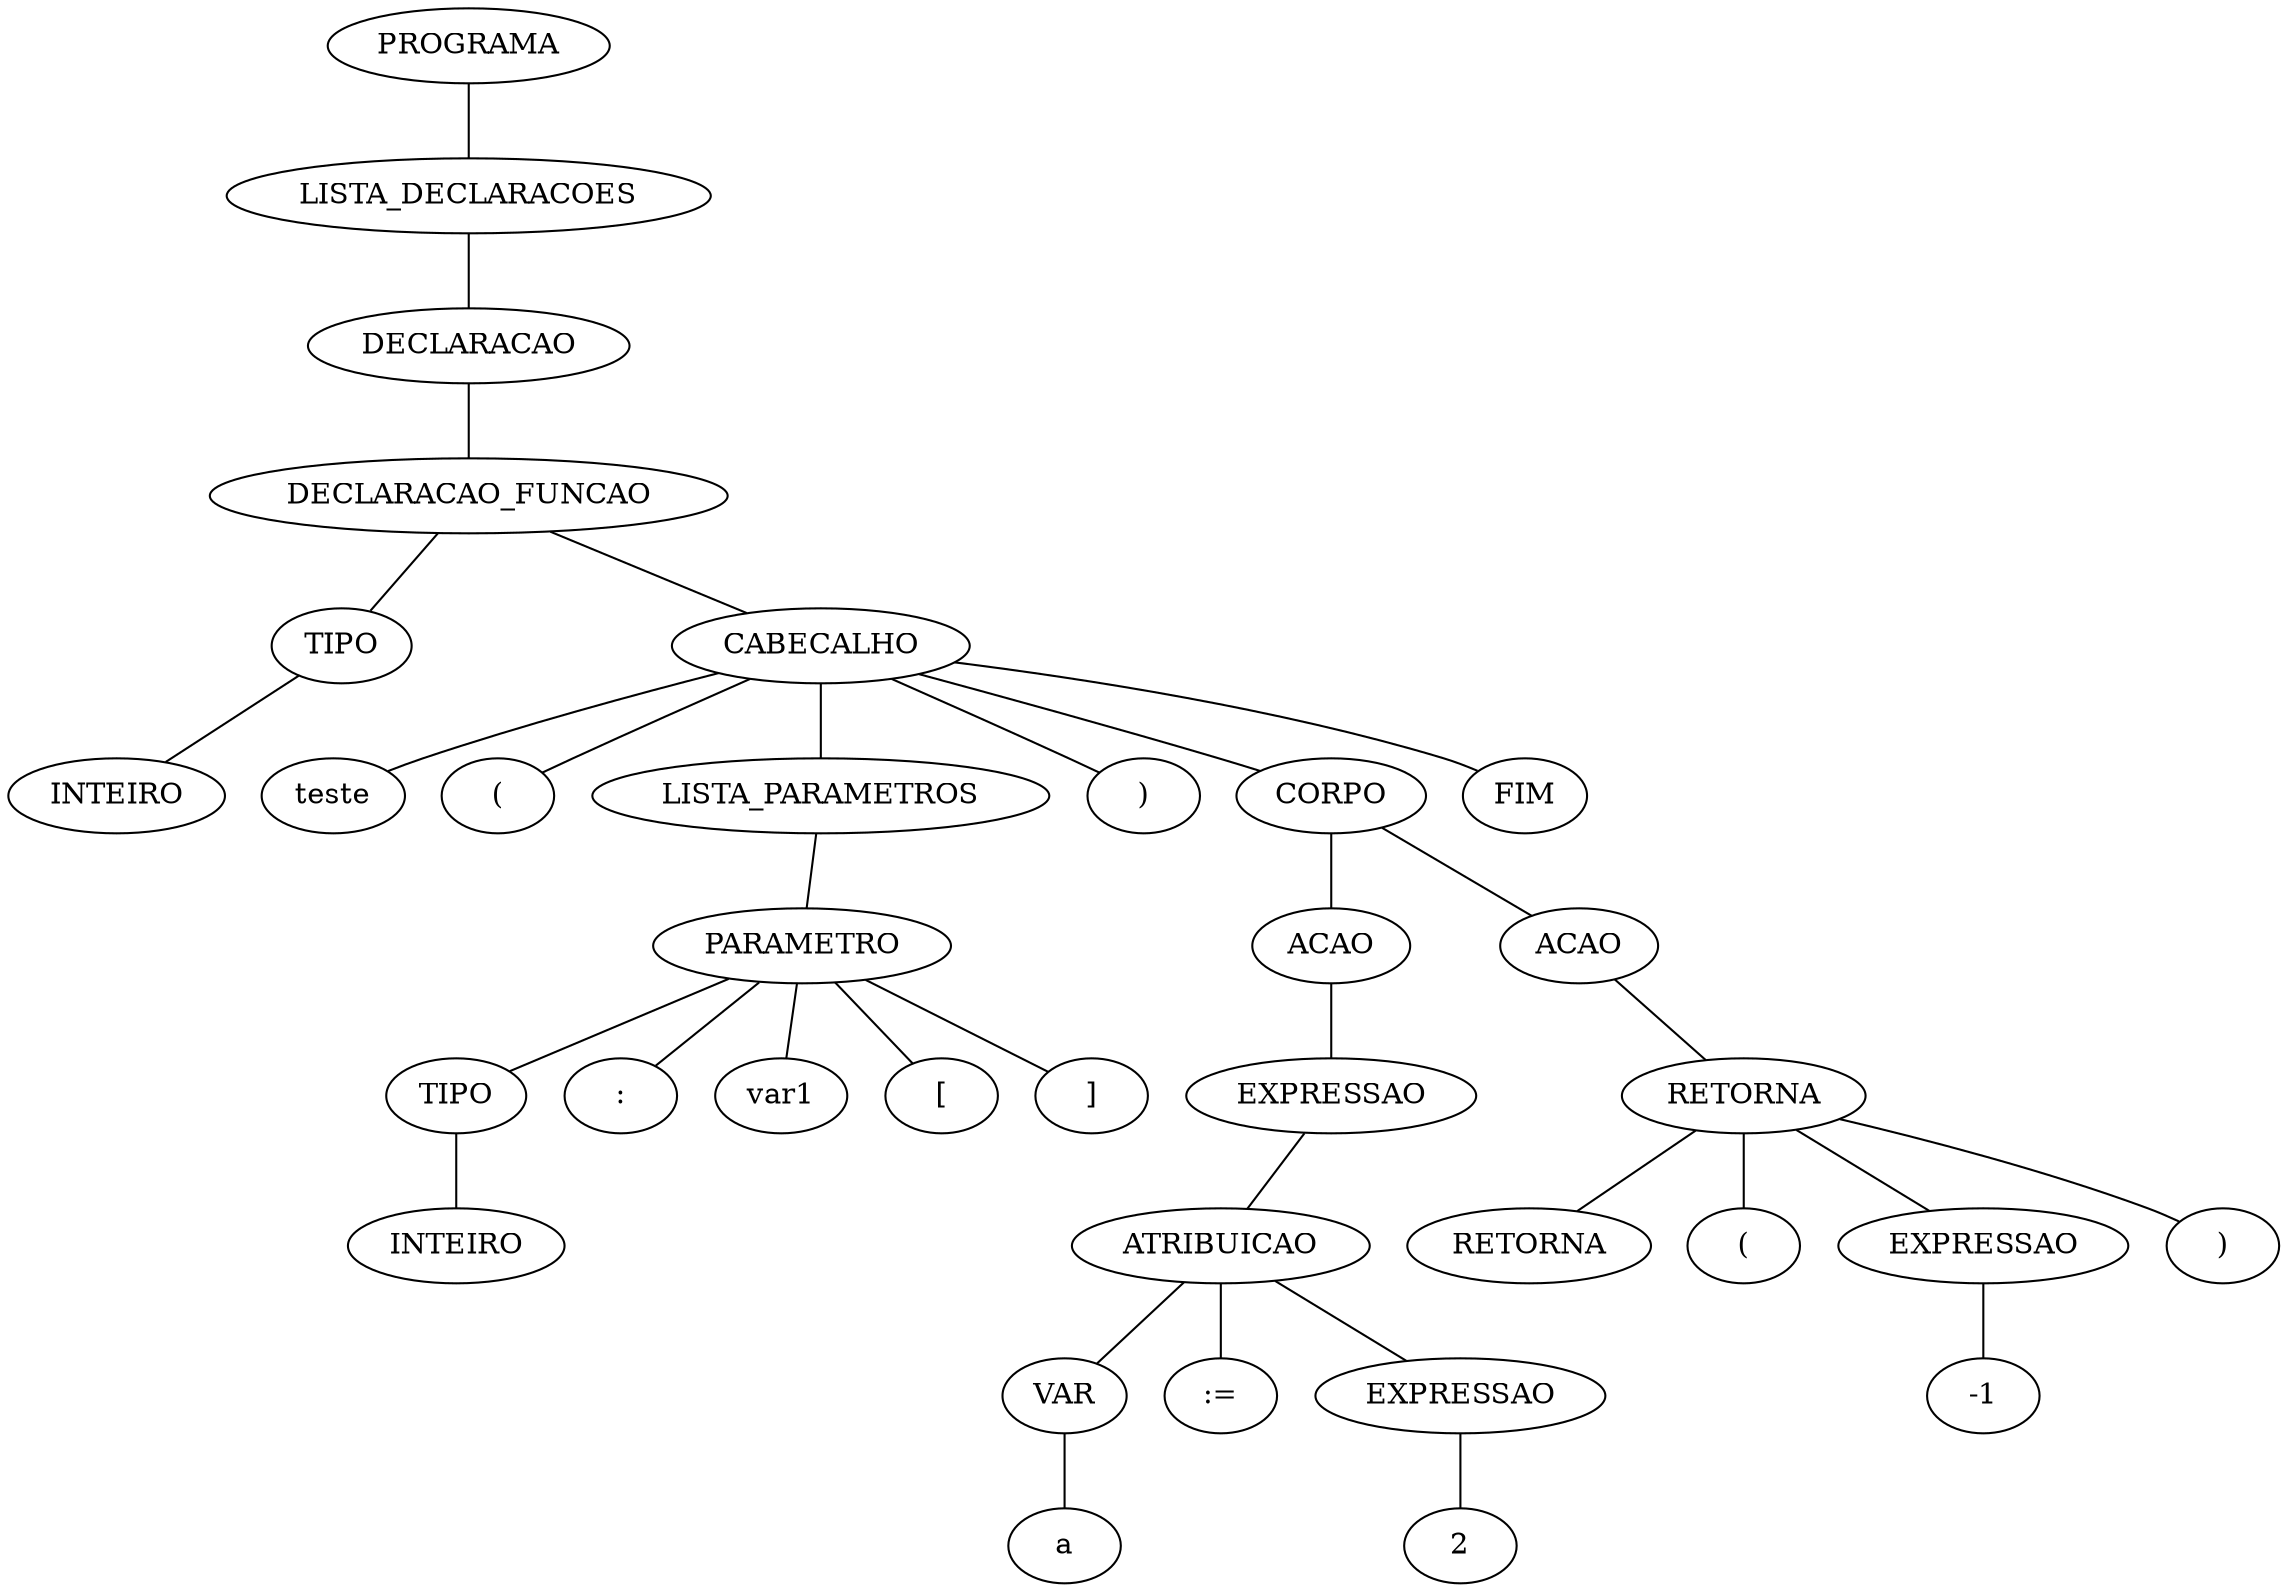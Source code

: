 strict graph G {
    17044144 [label="PROGRAMA"];
    17044240 [label="LISTA_DECLARACOES"];
    17044144 -- 17044240;
    17044240 [label="LISTA_DECLARACOES"];
    17044336 [label="DECLARACAO"];
    17044240 -- 17044336;
    17044336 [label="DECLARACAO"];
    17044464 [label="DECLARACAO_FUNCAO"];
    17044336 -- 17044464;
    17044464 [label="DECLARACAO_FUNCAO"];
    17044560 [label="TIPO"];
    17044464 -- 17044560;
    17044752 [label="CABECALHO"];
    17044464 -- 17044752;
    17044560 [label="TIPO"];
    17044656 [label="INTEIRO"];
    17044560 -- 17044656;
    17044656 [label="INTEIRO"];
    17044752 [label="CABECALHO"];
    17044848 [label="teste"];
    17044752 -- 17044848;
    17044976 [label="("];
    17044752 -- 17044976;
    17045136 [label="LISTA_PARAMETROS"];
    17044752 -- 17045136;
    17045280 [label=")"];
    17044752 -- 17045280;
    17046256 [label="CORPO"];
    17044752 -- 17046256;
    17044800 [label="FIM"];
    17044752 -- 17044800;
    17044848 [label="teste"];
    17044976 [label="("];
    17045136 [label="LISTA_PARAMETROS"];
    17045232 [label="PARAMETRO"];
    17045136 -- 17045232;
    17045232 [label="PARAMETRO"];
    17045328 [label="TIPO"];
    17045232 -- 17045328;
    17045552 [label=":"];
    17045232 -- 17045552;
    17045680 [label="var1"];
    17045232 -- 17045680;
    17045840 [label="["];
    17045232 -- 17045840;
    17045936 [label="]"];
    17045232 -- 17045936;
    17045328 [label="TIPO"];
    17045424 [label="INTEIRO"];
    17045328 -- 17045424;
    17045424 [label="INTEIRO"];
    17045552 [label=":"];
    17045680 [label="var1"];
    17045840 [label="["];
    17045936 [label="]"];
    17045280 [label=")"];
    17046256 [label="CORPO"];
    17046352 [label="ACAO"];
    17046256 -- 17046352;
    17047280 [label="ACAO"];
    17046256 -- 17047280;
    17046352 [label="ACAO"];
    17046448 [label="EXPRESSAO"];
    17046352 -- 17046448;
    17046448 [label="EXPRESSAO"];
    17046576 [label="ATRIBUICAO"];
    17046448 -- 17046576;
    17046576 [label="ATRIBUICAO"];
    17046672 [label="VAR"];
    17046576 -- 17046672;
    17046864 [label=":="];
    17046576 -- 17046864;
    17047056 [label="EXPRESSAO"];
    17046576 -- 17047056;
    17046672 [label="VAR"];
    17046768 [label="a"];
    17046672 -- 17046768;
    17046768 [label="a"];
    17046864 [label=":="];
    17047056 [label="EXPRESSAO"];
    17047184 [label="2"];
    17047056 -- 17047184;
    17047184 [label="2"];
    17047280 [label="ACAO"];
    17047376 [label="RETORNA"];
    17047280 -- 17047376;
    17047376 [label="RETORNA"];
    17047472 [label="RETORNA"];
    17047376 -- 17047472;
    17047600 [label="("];
    17047376 -- 17047600;
    17047760 [label="EXPRESSAO"];
    17047376 -- 17047760;
    17047984 [label=")"];
    17047376 -- 17047984;
    17047472 [label="RETORNA"];
    17047600 [label="("];
    17047760 [label="EXPRESSAO"];
    17047888 [label="-1"];
    17047760 -- 17047888;
    17047888 [label="-1"];
    17047984 [label=")"];
    17044800 [label="FIM"];
}
